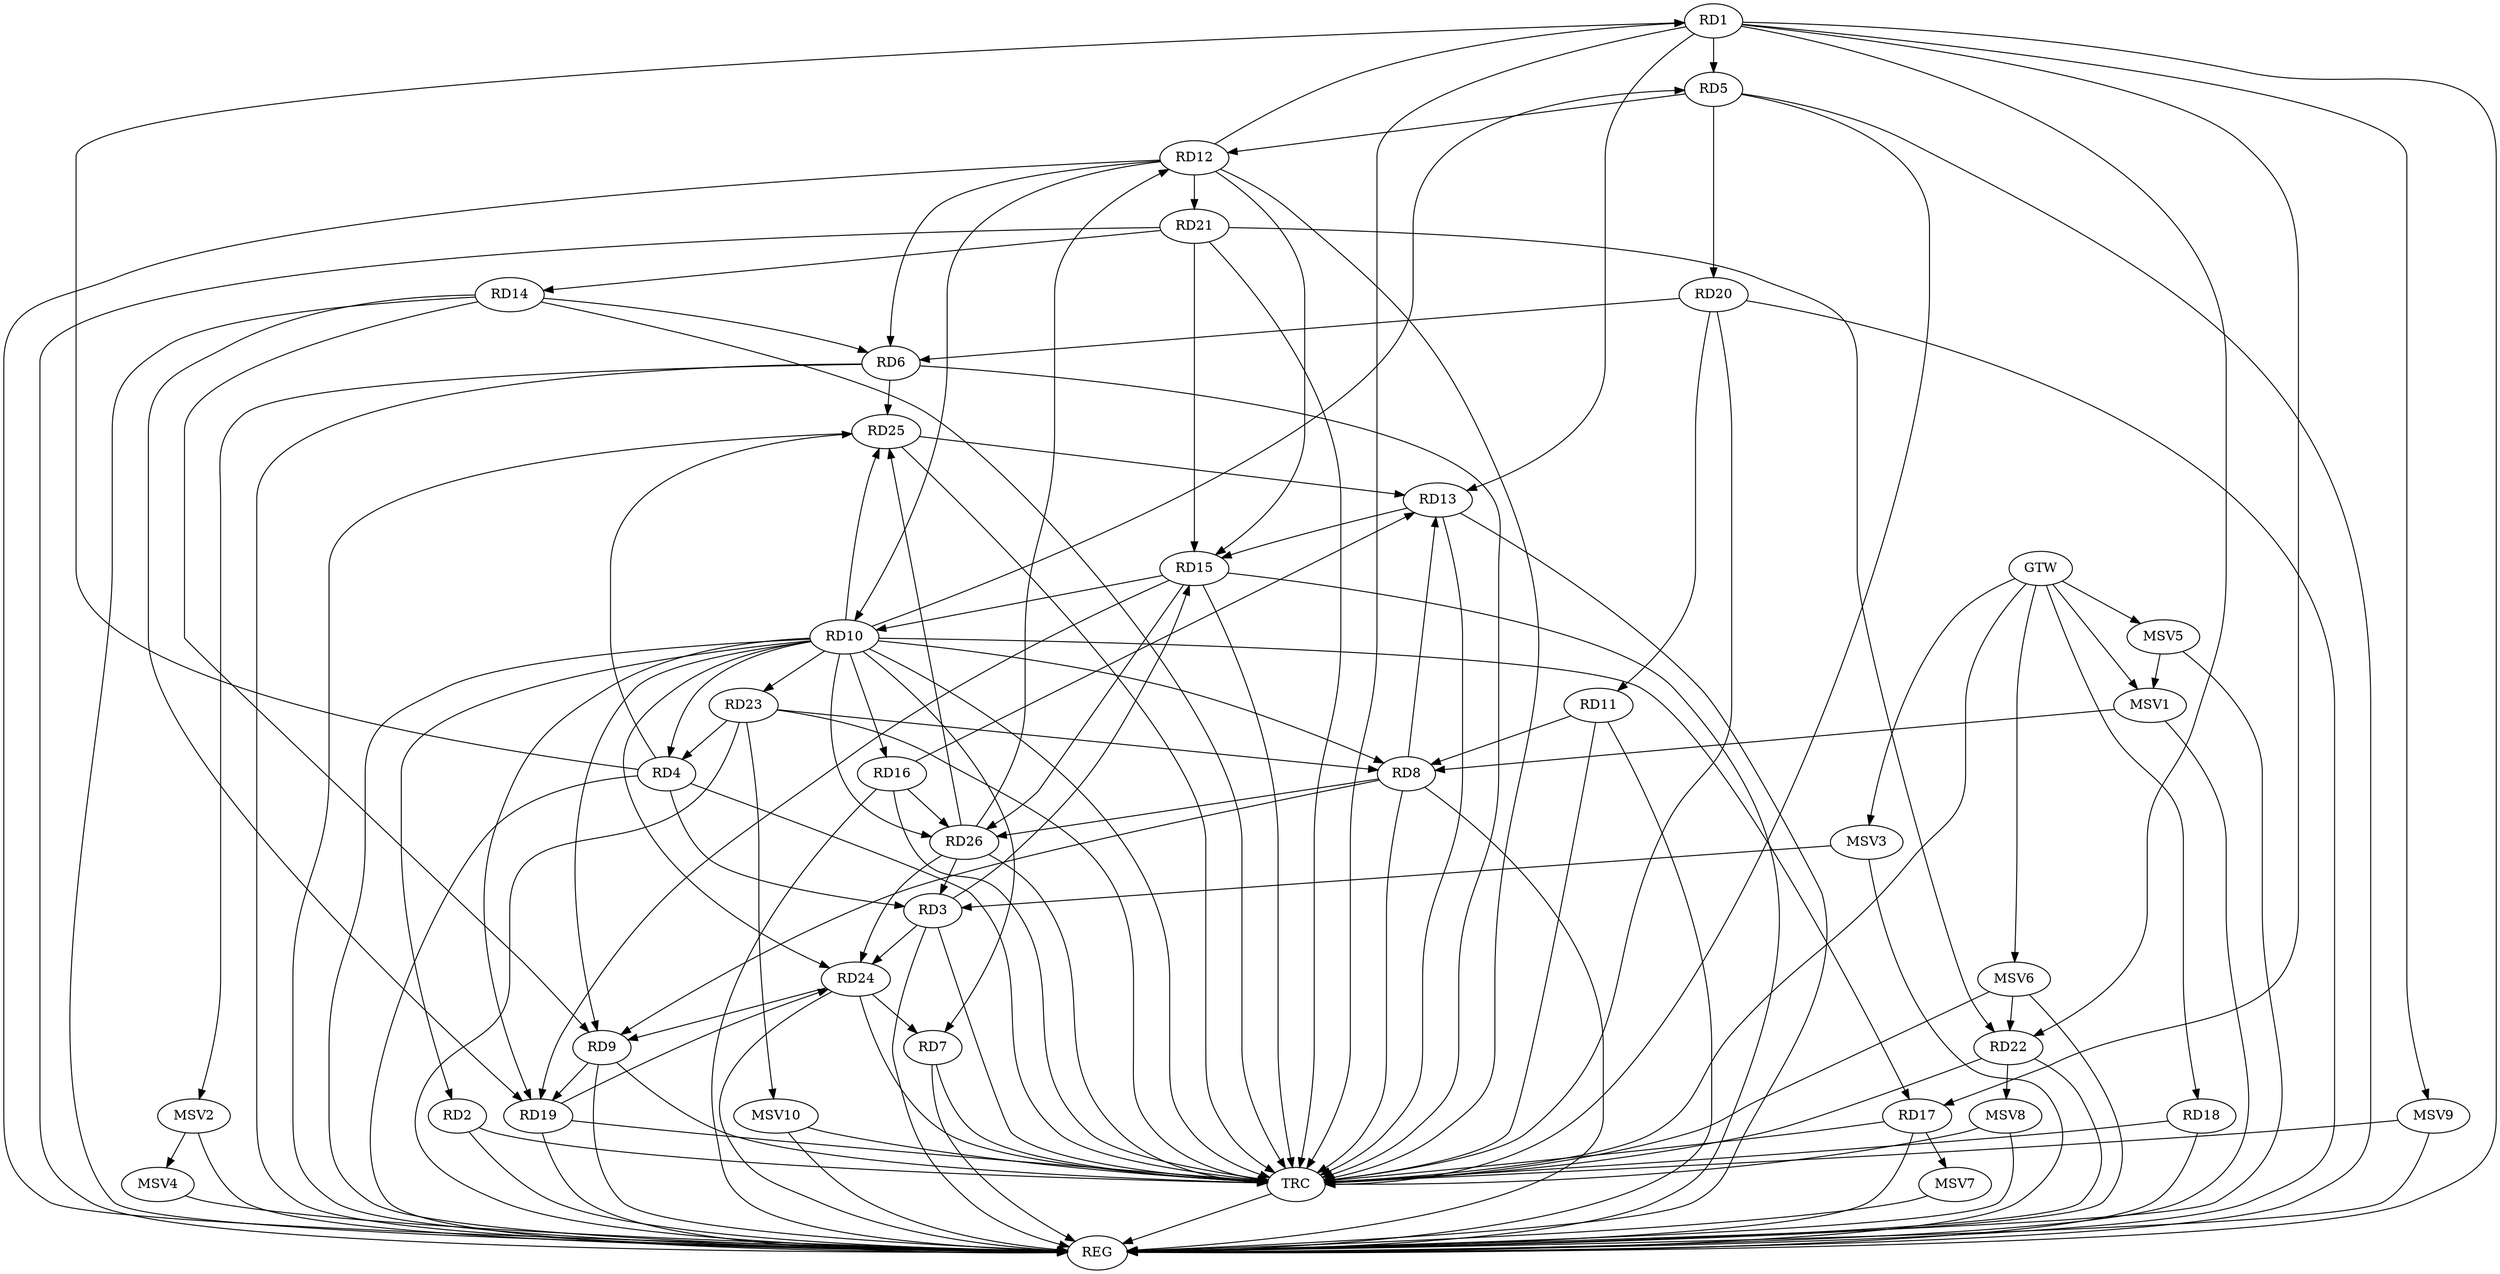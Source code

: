 strict digraph G {
  RD1 [ label="RD1" ];
  RD2 [ label="RD2" ];
  RD3 [ label="RD3" ];
  RD4 [ label="RD4" ];
  RD5 [ label="RD5" ];
  RD6 [ label="RD6" ];
  RD7 [ label="RD7" ];
  RD8 [ label="RD8" ];
  RD9 [ label="RD9" ];
  RD10 [ label="RD10" ];
  RD11 [ label="RD11" ];
  RD12 [ label="RD12" ];
  RD13 [ label="RD13" ];
  RD14 [ label="RD14" ];
  RD15 [ label="RD15" ];
  RD16 [ label="RD16" ];
  RD17 [ label="RD17" ];
  RD18 [ label="RD18" ];
  RD19 [ label="RD19" ];
  RD20 [ label="RD20" ];
  RD21 [ label="RD21" ];
  RD22 [ label="RD22" ];
  RD23 [ label="RD23" ];
  RD24 [ label="RD24" ];
  RD25 [ label="RD25" ];
  RD26 [ label="RD26" ];
  GTW [ label="GTW" ];
  REG [ label="REG" ];
  TRC [ label="TRC" ];
  MSV1 [ label="MSV1" ];
  MSV2 [ label="MSV2" ];
  MSV3 [ label="MSV3" ];
  MSV4 [ label="MSV4" ];
  MSV5 [ label="MSV5" ];
  MSV6 [ label="MSV6" ];
  MSV7 [ label="MSV7" ];
  MSV8 [ label="MSV8" ];
  MSV9 [ label="MSV9" ];
  MSV10 [ label="MSV10" ];
  RD4 -> RD1;
  RD1 -> RD5;
  RD12 -> RD1;
  RD1 -> RD13;
  RD1 -> RD17;
  RD1 -> RD22;
  RD4 -> RD3;
  RD3 -> RD15;
  RD3 -> RD24;
  RD26 -> RD3;
  RD23 -> RD4;
  RD4 -> RD25;
  RD5 -> RD12;
  RD5 -> RD20;
  RD12 -> RD6;
  RD14 -> RD6;
  RD20 -> RD6;
  RD6 -> RD25;
  RD24 -> RD7;
  RD8 -> RD9;
  RD10 -> RD8;
  RD11 -> RD8;
  RD8 -> RD13;
  RD23 -> RD8;
  RD8 -> RD26;
  RD10 -> RD9;
  RD14 -> RD9;
  RD9 -> RD19;
  RD24 -> RD9;
  RD12 -> RD10;
  RD15 -> RD10;
  RD10 -> RD16;
  RD10 -> RD24;
  RD10 -> RD25;
  RD20 -> RD11;
  RD12 -> RD15;
  RD12 -> RD21;
  RD26 -> RD12;
  RD13 -> RD15;
  RD16 -> RD13;
  RD25 -> RD13;
  RD14 -> RD19;
  RD21 -> RD14;
  RD15 -> RD19;
  RD21 -> RD15;
  RD15 -> RD26;
  RD16 -> RD26;
  RD19 -> RD24;
  RD21 -> RD22;
  RD26 -> RD24;
  RD26 -> RD25;
  GTW -> RD18;
  RD1 -> REG;
  RD2 -> REG;
  RD3 -> REG;
  RD4 -> REG;
  RD5 -> REG;
  RD6 -> REG;
  RD7 -> REG;
  RD8 -> REG;
  RD9 -> REG;
  RD10 -> REG;
  RD11 -> REG;
  RD12 -> REG;
  RD13 -> REG;
  RD14 -> REG;
  RD15 -> REG;
  RD16 -> REG;
  RD17 -> REG;
  RD18 -> REG;
  RD19 -> REG;
  RD20 -> REG;
  RD21 -> REG;
  RD22 -> REG;
  RD23 -> REG;
  RD24 -> REG;
  RD25 -> REG;
  RD1 -> TRC;
  RD2 -> TRC;
  RD3 -> TRC;
  RD4 -> TRC;
  RD5 -> TRC;
  RD6 -> TRC;
  RD7 -> TRC;
  RD8 -> TRC;
  RD9 -> TRC;
  RD10 -> TRC;
  RD11 -> TRC;
  RD12 -> TRC;
  RD13 -> TRC;
  RD14 -> TRC;
  RD15 -> TRC;
  RD16 -> TRC;
  RD17 -> TRC;
  RD18 -> TRC;
  RD19 -> TRC;
  RD20 -> TRC;
  RD21 -> TRC;
  RD22 -> TRC;
  RD23 -> TRC;
  RD24 -> TRC;
  RD25 -> TRC;
  RD26 -> TRC;
  GTW -> TRC;
  TRC -> REG;
  RD10 -> RD2;
  RD10 -> RD4;
  RD10 -> RD26;
  RD10 -> RD23;
  RD10 -> RD19;
  RD10 -> RD17;
  RD10 -> RD7;
  RD10 -> RD5;
  MSV1 -> RD8;
  GTW -> MSV1;
  MSV1 -> REG;
  RD6 -> MSV2;
  MSV2 -> REG;
  MSV3 -> RD3;
  GTW -> MSV3;
  MSV3 -> REG;
  MSV2 -> MSV4;
  MSV4 -> REG;
  MSV5 -> MSV1;
  GTW -> MSV5;
  MSV5 -> REG;
  MSV6 -> RD22;
  GTW -> MSV6;
  MSV6 -> REG;
  MSV6 -> TRC;
  RD17 -> MSV7;
  MSV7 -> REG;
  RD22 -> MSV8;
  MSV8 -> REG;
  MSV8 -> TRC;
  RD1 -> MSV9;
  MSV9 -> REG;
  MSV9 -> TRC;
  RD23 -> MSV10;
  MSV10 -> REG;
  MSV10 -> TRC;
}
